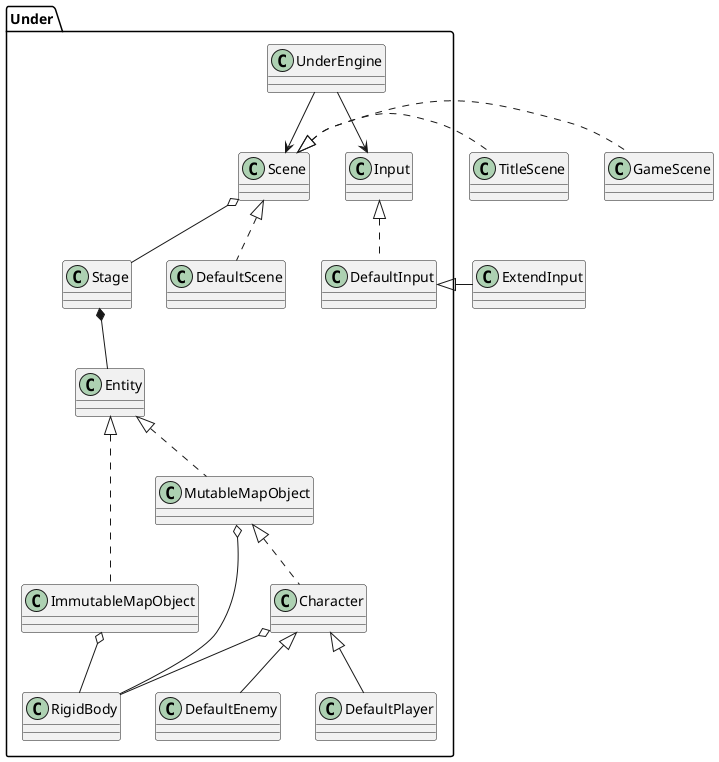@startuml UnderEngine

Under.UnderEngine --> Under.Input
Under.UnderEngine --> Under.Scene

Under.Input <|.. Under.DefaultInput
Under.DefaultInput <|- ExtendInput

Under.Scene <|.. Under.DefaultScene
Under.Scene o-- Under.Stage

Under.Scene <|. TitleScene
Under.Scene <|. GameScene

Under.Stage *-- Under.Entity

Under.Entity <|.. Under.ImmutableMapObject
Under.Entity <|.. Under.MutableMapObject
Under.MutableMapObject <|.. Under.Character

Under.Character <|-- Under.DefaultPlayer
Under.Character <|-- Under.DefaultEnemy

Under.ImmutableMapObject o-- Under.RigidBody
Under.MutableMapObject o-- Under.RigidBody
Under.Character o-- Under.RigidBody

@enduml